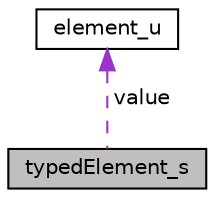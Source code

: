 digraph "typedElement_s"
{
 // LATEX_PDF_SIZE
  edge [fontname="Helvetica",fontsize="10",labelfontname="Helvetica",labelfontsize="10"];
  node [fontname="Helvetica",fontsize="10",shape=record];
  Node1 [label="typedElement_s",height=0.2,width=0.4,color="black", fillcolor="grey75", style="filled", fontcolor="black",tooltip="Agregador de tipos e informações. Struct responsável por juntar tipos e informações de elementos."];
  Node2 -> Node1 [dir="back",color="darkorchid3",fontsize="10",style="dashed",label=" value" ,fontname="Helvetica"];
  Node2 [label="element_u",height=0.2,width=0.4,color="black", fillcolor="white", style="filled",URL="$unionelement__u.html",tooltip="Generalização de funções de retorno/input Union responsável pela generalização de funções de retorno ..."];
}
